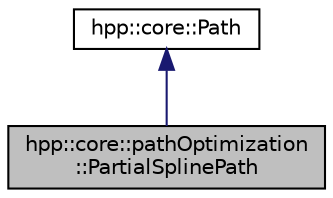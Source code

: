 digraph "hpp::core::pathOptimization::PartialSplinePath"
{
  edge [fontname="Helvetica",fontsize="10",labelfontname="Helvetica",labelfontsize="10"];
  node [fontname="Helvetica",fontsize="10",shape=record];
  Node1 [label="hpp::core::pathOptimization\l::PartialSplinePath",height=0.2,width=0.4,color="black", fillcolor="grey75", style="filled" fontcolor="black"];
  Node2 -> Node1 [dir="back",color="midnightblue",fontsize="10",style="solid",fontname="Helvetica"];
  Node2 [label="hpp::core::Path",height=0.2,width=0.4,color="black", fillcolor="white", style="filled",URL="$a00035.html",tooltip="Abstraction of paths: mapping from time to configuration space. "];
}
